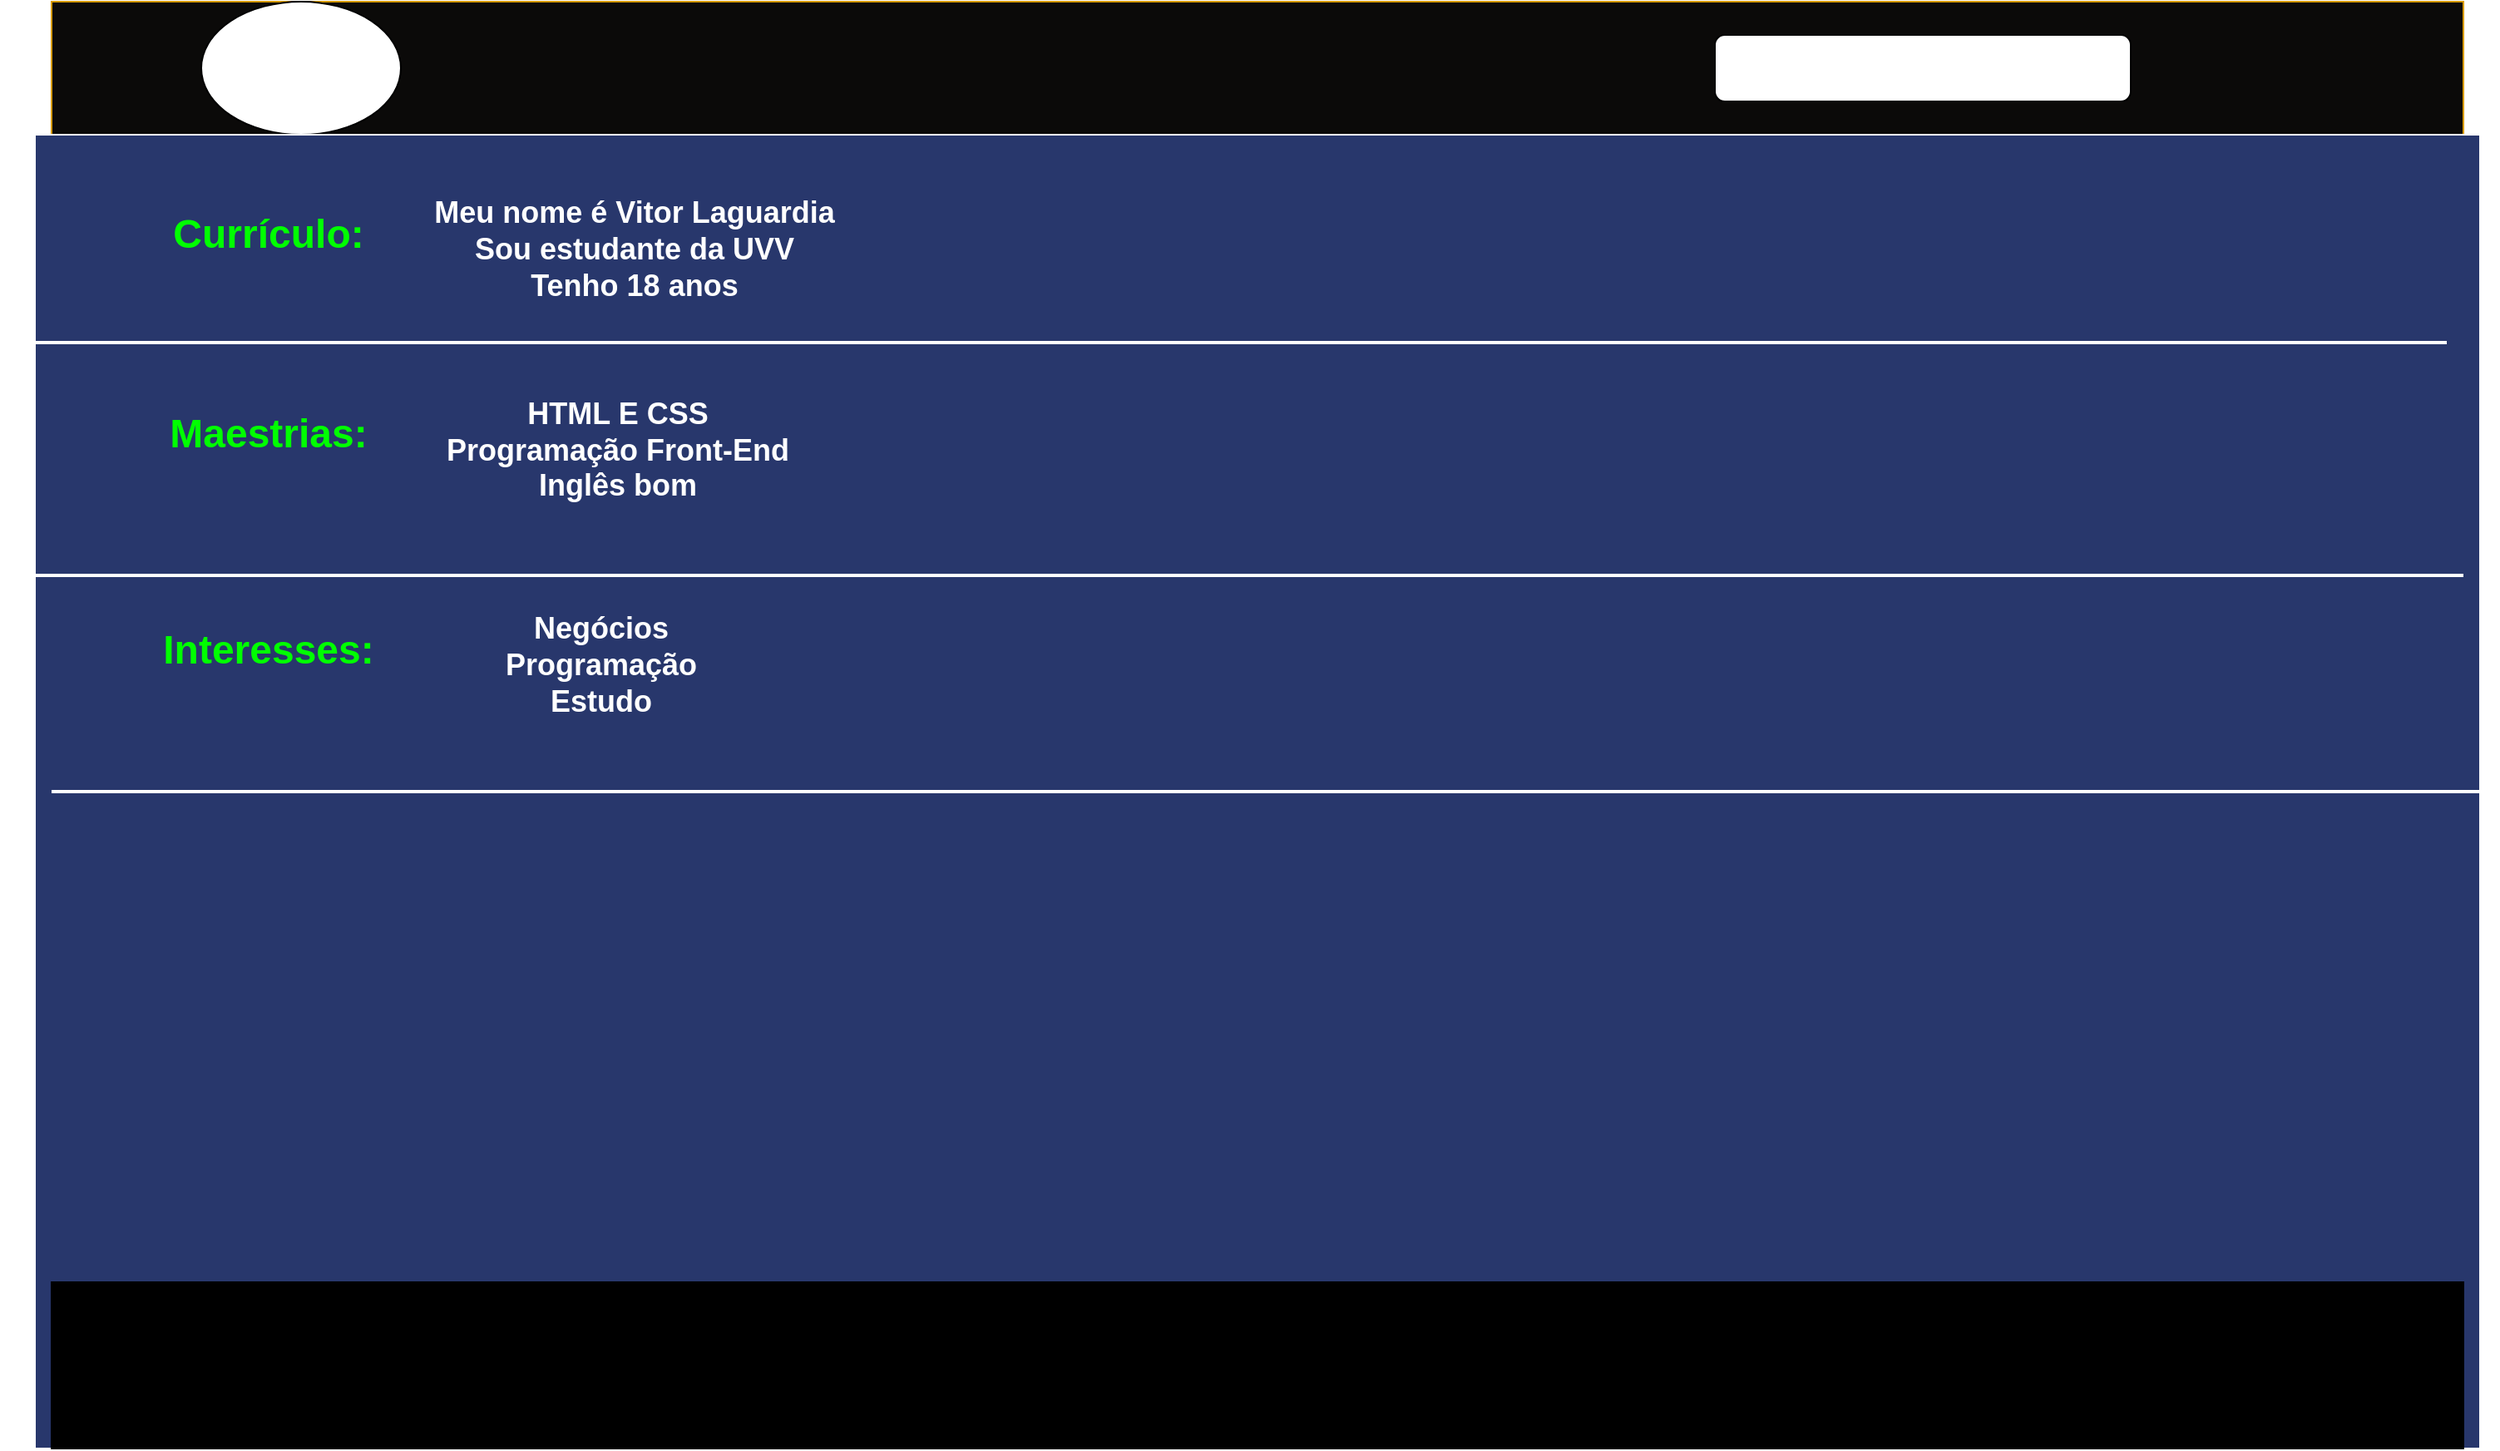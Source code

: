 <mxfile version="24.2.7" type="github">
  <diagram name="Página-1" id="zjfhOZG70Gg3JCkFn9vd">
    <mxGraphModel dx="2298" dy="1925" grid="1" gridSize="10" guides="1" tooltips="1" connect="1" arrows="1" fold="1" page="1" pageScale="1" pageWidth="827" pageHeight="1169" math="0" shadow="0">
      <root>
        <mxCell id="0" />
        <mxCell id="1" parent="0" />
        <mxCell id="7EibXv2bXbtWX2PJ1As3-1" value="" style="rounded=0;whiteSpace=wrap;html=1;fillColor=#0b0a09;strokeColor=#d79b00;" vertex="1" parent="1">
          <mxGeometry x="-80" y="-20" width="1450" height="80" as="geometry" />
        </mxCell>
        <mxCell id="7EibXv2bXbtWX2PJ1As3-2" value="" style="ellipse;whiteSpace=wrap;html=1;fillColor=default;gradientColor=none;shadow=0;" vertex="1" parent="1">
          <mxGeometry x="10" y="-20" width="120" height="80" as="geometry" />
        </mxCell>
        <mxCell id="7EibXv2bXbtWX2PJ1As3-3" value="" style="rounded=1;whiteSpace=wrap;html=1;" vertex="1" parent="1">
          <mxGeometry x="920" width="250" height="40" as="geometry" />
        </mxCell>
        <mxCell id="7EibXv2bXbtWX2PJ1As3-4" value="" style="rounded=0;whiteSpace=wrap;html=1;strokeColor=#ffffff;fillColor=#28376c;" vertex="1" parent="1">
          <mxGeometry x="-90" y="60" width="1470" height="790" as="geometry" />
        </mxCell>
        <mxCell id="7EibXv2bXbtWX2PJ1As3-6" value="" style="line;strokeWidth=2;html=1;strokeColor=#ffffff;" vertex="1" parent="1">
          <mxGeometry x="-110" y="180" width="1470" height="10" as="geometry" />
        </mxCell>
        <mxCell id="7EibXv2bXbtWX2PJ1As3-7" value="" style="line;strokeWidth=2;html=1;strokeColor=#ffffff;" vertex="1" parent="1">
          <mxGeometry x="-100" y="320" width="1470" height="10" as="geometry" />
        </mxCell>
        <mxCell id="7EibXv2bXbtWX2PJ1As3-8" value="" style="line;strokeWidth=2;html=1;strokeColor=#ffffff;" vertex="1" parent="1">
          <mxGeometry x="-80" y="450" width="1470" height="10" as="geometry" />
        </mxCell>
        <mxCell id="7EibXv2bXbtWX2PJ1As3-10" value="Currículo:" style="text;html=1;fontSize=24;fontStyle=1;verticalAlign=middle;align=center;fillColor=none;strokeColor=none;fontColor=#00FF00;" vertex="1" parent="1">
          <mxGeometry x="-20" y="90" width="140" height="60" as="geometry" />
        </mxCell>
        <mxCell id="7EibXv2bXbtWX2PJ1As3-12" value="Maestrias:" style="text;html=1;fontSize=24;fontStyle=1;verticalAlign=middle;align=center;fillColor=none;strokeColor=none;fontColor=#00FF00;" vertex="1" parent="1">
          <mxGeometry x="-20" y="210" width="140" height="60" as="geometry" />
        </mxCell>
        <mxCell id="7EibXv2bXbtWX2PJ1As3-13" value="Interesses:" style="text;html=1;fontSize=24;fontStyle=1;verticalAlign=middle;align=center;fillColor=none;strokeColor=none;fontColor=#00FF00;" vertex="1" parent="1">
          <mxGeometry x="-20" y="340" width="140" height="60" as="geometry" />
        </mxCell>
        <mxCell id="7EibXv2bXbtWX2PJ1As3-14" value="Meu nome é Vitor Laguardia&lt;div style=&quot;font-size: 18px;&quot;&gt;Sou estudante da UVV&lt;/div&gt;&lt;div style=&quot;font-size: 18px;&quot;&gt;Tenho 18 anos&lt;/div&gt;&lt;div style=&quot;font-size: 18px;&quot;&gt;&lt;br style=&quot;font-size: 18px;&quot;&gt;&lt;/div&gt;" style="text;html=1;fontSize=18;fontStyle=1;verticalAlign=middle;align=center;fillColor=none;strokeColor=none;fontColor=#FFFFFF;" vertex="1" parent="1">
          <mxGeometry x="220" y="120" width="100" height="40" as="geometry" />
        </mxCell>
        <mxCell id="7EibXv2bXbtWX2PJ1As3-15" value="&lt;div style=&quot;font-size: 18px;&quot;&gt;HTML E CSS&lt;/div&gt;&lt;div style=&quot;font-size: 18px;&quot;&gt;Programação Front-End&lt;/div&gt;&lt;div style=&quot;font-size: 18px;&quot;&gt;Inglês bom&lt;/div&gt;" style="text;html=1;fontSize=18;fontStyle=1;verticalAlign=middle;align=center;fillColor=none;strokeColor=none;fontColor=#FFFFFF;" vertex="1" parent="1">
          <mxGeometry x="210" y="230" width="100" height="40" as="geometry" />
        </mxCell>
        <mxCell id="7EibXv2bXbtWX2PJ1As3-16" value="&lt;div style=&quot;font-size: 18px;&quot;&gt;Negócios&lt;/div&gt;&lt;div style=&quot;font-size: 18px;&quot;&gt;Programação&lt;/div&gt;&lt;div style=&quot;font-size: 18px;&quot;&gt;Estudo&lt;/div&gt;&lt;div style=&quot;font-size: 18px;&quot;&gt;&lt;br&gt;&lt;/div&gt;" style="text;html=1;fontSize=18;fontStyle=1;verticalAlign=middle;align=center;fillColor=none;strokeColor=none;fontColor=#FFFFFF;" vertex="1" parent="1">
          <mxGeometry x="200" y="370" width="100" height="40" as="geometry" />
        </mxCell>
        <mxCell id="7EibXv2bXbtWX2PJ1As3-18" value="" style="rounded=0;whiteSpace=wrap;html=1;strokeColor=#000000;fillColor=#000000;" vertex="1" parent="1">
          <mxGeometry x="-80" y="750" width="1450" height="100" as="geometry" />
        </mxCell>
      </root>
    </mxGraphModel>
  </diagram>
</mxfile>
